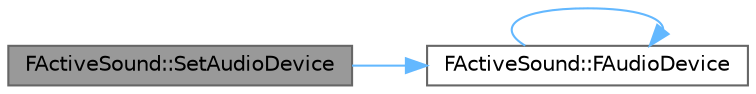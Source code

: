 digraph "FActiveSound::SetAudioDevice"
{
 // INTERACTIVE_SVG=YES
 // LATEX_PDF_SIZE
  bgcolor="transparent";
  edge [fontname=Helvetica,fontsize=10,labelfontname=Helvetica,labelfontsize=10];
  node [fontname=Helvetica,fontsize=10,shape=box,height=0.2,width=0.4];
  rankdir="LR";
  Node1 [id="Node000001",label="FActiveSound::SetAudioDevice",height=0.2,width=0.4,color="gray40", fillcolor="grey60", style="filled", fontcolor="black",tooltip=" "];
  Node1 -> Node2 [id="edge1_Node000001_Node000002",color="steelblue1",style="solid",tooltip=" "];
  Node2 [id="Node000002",label="FActiveSound::FAudioDevice",height=0.2,width=0.4,color="grey40", fillcolor="white", style="filled",URL="$d1/d1d/structFActiveSound.html#a27bbe405ec1b21bfdd4a444ff25f69b4",tooltip="This is a friend so the audio device can call Stop() on the active sound."];
  Node2 -> Node2 [id="edge2_Node000002_Node000002",color="steelblue1",style="solid",tooltip=" "];
}
